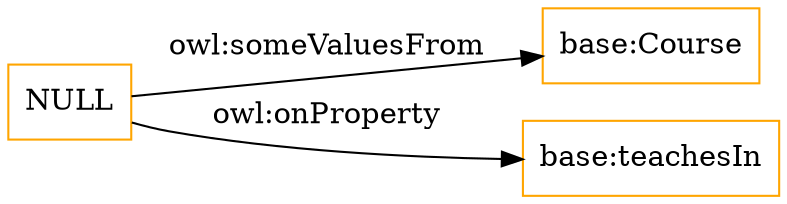 digraph ar2dtool_diagram { 
rankdir=LR;
size="1501"
node [shape = rectangle, color="orange"]; "base:Course" ; /*classes style*/
	"NULL" -> "base:Course" [ label = "owl:someValuesFrom" ];
	"NULL" -> "base:teachesIn" [ label = "owl:onProperty" ];

}
